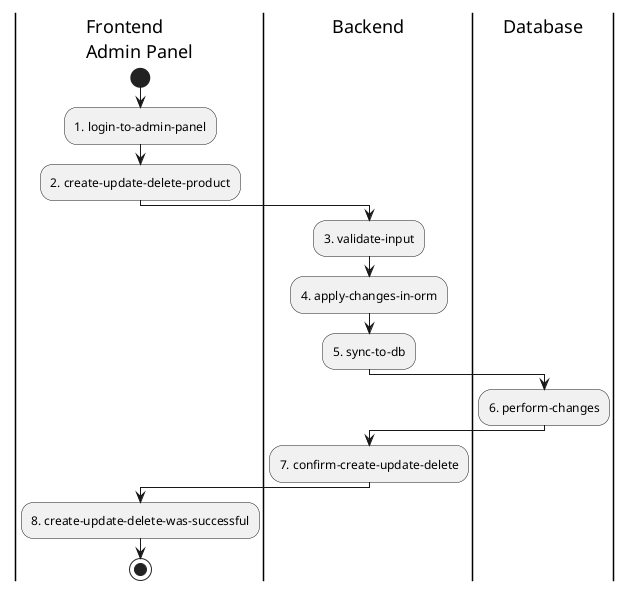 @startuml
|Frontend\nAdmin Panel|
start
:1. login-to-admin-panel;
:2. create-update-delete-product;

|Backend|
:3. validate-input;
:4. apply-changes-in-orm;
:5. sync-to-db;

|Database|
:6. perform-changes;

|Backend|
:7. confirm-create-update-delete;

|Frontend\nAdmin Panel|
:8. create-update-delete-was-successful;

stop
@enduml